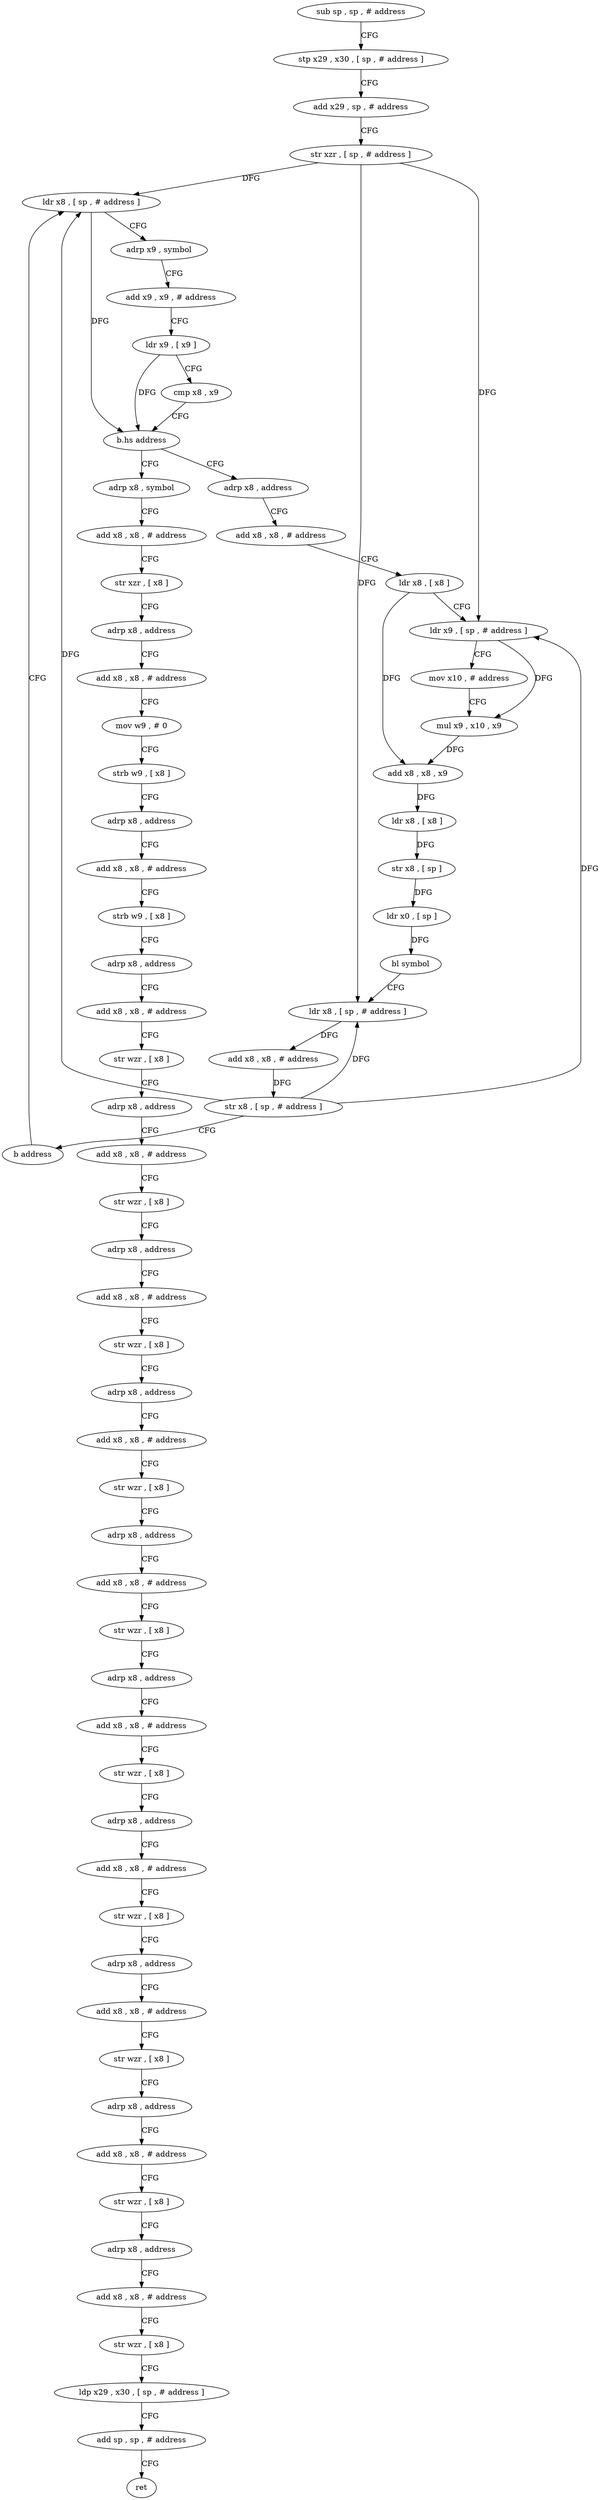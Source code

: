 digraph "func" {
"4215440" [label = "sub sp , sp , # address" ]
"4215444" [label = "stp x29 , x30 , [ sp , # address ]" ]
"4215448" [label = "add x29 , sp , # address" ]
"4215452" [label = "str xzr , [ sp , # address ]" ]
"4215456" [label = "ldr x8 , [ sp , # address ]" ]
"4215540" [label = "adrp x8 , symbol" ]
"4215544" [label = "add x8 , x8 , # address" ]
"4215548" [label = "str xzr , [ x8 ]" ]
"4215552" [label = "adrp x8 , address" ]
"4215556" [label = "add x8 , x8 , # address" ]
"4215560" [label = "mov w9 , # 0" ]
"4215564" [label = "strb w9 , [ x8 ]" ]
"4215568" [label = "adrp x8 , address" ]
"4215572" [label = "add x8 , x8 , # address" ]
"4215576" [label = "strb w9 , [ x8 ]" ]
"4215580" [label = "adrp x8 , address" ]
"4215584" [label = "add x8 , x8 , # address" ]
"4215588" [label = "str wzr , [ x8 ]" ]
"4215592" [label = "adrp x8 , address" ]
"4215596" [label = "add x8 , x8 , # address" ]
"4215600" [label = "str wzr , [ x8 ]" ]
"4215604" [label = "adrp x8 , address" ]
"4215608" [label = "add x8 , x8 , # address" ]
"4215612" [label = "str wzr , [ x8 ]" ]
"4215616" [label = "adrp x8 , address" ]
"4215620" [label = "add x8 , x8 , # address" ]
"4215624" [label = "str wzr , [ x8 ]" ]
"4215628" [label = "adrp x8 , address" ]
"4215632" [label = "add x8 , x8 , # address" ]
"4215636" [label = "str wzr , [ x8 ]" ]
"4215640" [label = "adrp x8 , address" ]
"4215644" [label = "add x8 , x8 , # address" ]
"4215648" [label = "str wzr , [ x8 ]" ]
"4215652" [label = "adrp x8 , address" ]
"4215656" [label = "add x8 , x8 , # address" ]
"4215660" [label = "str wzr , [ x8 ]" ]
"4215664" [label = "adrp x8 , address" ]
"4215668" [label = "add x8 , x8 , # address" ]
"4215672" [label = "str wzr , [ x8 ]" ]
"4215676" [label = "adrp x8 , address" ]
"4215680" [label = "add x8 , x8 , # address" ]
"4215684" [label = "str wzr , [ x8 ]" ]
"4215688" [label = "adrp x8 , address" ]
"4215692" [label = "add x8 , x8 , # address" ]
"4215696" [label = "str wzr , [ x8 ]" ]
"4215700" [label = "ldp x29 , x30 , [ sp , # address ]" ]
"4215704" [label = "add sp , sp , # address" ]
"4215708" [label = "ret" ]
"4215480" [label = "adrp x8 , address" ]
"4215484" [label = "add x8 , x8 , # address" ]
"4215488" [label = "ldr x8 , [ x8 ]" ]
"4215492" [label = "ldr x9 , [ sp , # address ]" ]
"4215496" [label = "mov x10 , # address" ]
"4215500" [label = "mul x9 , x10 , x9" ]
"4215504" [label = "add x8 , x8 , x9" ]
"4215508" [label = "ldr x8 , [ x8 ]" ]
"4215512" [label = "str x8 , [ sp ]" ]
"4215516" [label = "ldr x0 , [ sp ]" ]
"4215520" [label = "bl symbol" ]
"4215524" [label = "ldr x8 , [ sp , # address ]" ]
"4215528" [label = "add x8 , x8 , # address" ]
"4215532" [label = "str x8 , [ sp , # address ]" ]
"4215536" [label = "b address" ]
"4215460" [label = "adrp x9 , symbol" ]
"4215464" [label = "add x9 , x9 , # address" ]
"4215468" [label = "ldr x9 , [ x9 ]" ]
"4215472" [label = "cmp x8 , x9" ]
"4215476" [label = "b.hs address" ]
"4215440" -> "4215444" [ label = "CFG" ]
"4215444" -> "4215448" [ label = "CFG" ]
"4215448" -> "4215452" [ label = "CFG" ]
"4215452" -> "4215456" [ label = "DFG" ]
"4215452" -> "4215492" [ label = "DFG" ]
"4215452" -> "4215524" [ label = "DFG" ]
"4215456" -> "4215460" [ label = "CFG" ]
"4215456" -> "4215476" [ label = "DFG" ]
"4215540" -> "4215544" [ label = "CFG" ]
"4215544" -> "4215548" [ label = "CFG" ]
"4215548" -> "4215552" [ label = "CFG" ]
"4215552" -> "4215556" [ label = "CFG" ]
"4215556" -> "4215560" [ label = "CFG" ]
"4215560" -> "4215564" [ label = "CFG" ]
"4215564" -> "4215568" [ label = "CFG" ]
"4215568" -> "4215572" [ label = "CFG" ]
"4215572" -> "4215576" [ label = "CFG" ]
"4215576" -> "4215580" [ label = "CFG" ]
"4215580" -> "4215584" [ label = "CFG" ]
"4215584" -> "4215588" [ label = "CFG" ]
"4215588" -> "4215592" [ label = "CFG" ]
"4215592" -> "4215596" [ label = "CFG" ]
"4215596" -> "4215600" [ label = "CFG" ]
"4215600" -> "4215604" [ label = "CFG" ]
"4215604" -> "4215608" [ label = "CFG" ]
"4215608" -> "4215612" [ label = "CFG" ]
"4215612" -> "4215616" [ label = "CFG" ]
"4215616" -> "4215620" [ label = "CFG" ]
"4215620" -> "4215624" [ label = "CFG" ]
"4215624" -> "4215628" [ label = "CFG" ]
"4215628" -> "4215632" [ label = "CFG" ]
"4215632" -> "4215636" [ label = "CFG" ]
"4215636" -> "4215640" [ label = "CFG" ]
"4215640" -> "4215644" [ label = "CFG" ]
"4215644" -> "4215648" [ label = "CFG" ]
"4215648" -> "4215652" [ label = "CFG" ]
"4215652" -> "4215656" [ label = "CFG" ]
"4215656" -> "4215660" [ label = "CFG" ]
"4215660" -> "4215664" [ label = "CFG" ]
"4215664" -> "4215668" [ label = "CFG" ]
"4215668" -> "4215672" [ label = "CFG" ]
"4215672" -> "4215676" [ label = "CFG" ]
"4215676" -> "4215680" [ label = "CFG" ]
"4215680" -> "4215684" [ label = "CFG" ]
"4215684" -> "4215688" [ label = "CFG" ]
"4215688" -> "4215692" [ label = "CFG" ]
"4215692" -> "4215696" [ label = "CFG" ]
"4215696" -> "4215700" [ label = "CFG" ]
"4215700" -> "4215704" [ label = "CFG" ]
"4215704" -> "4215708" [ label = "CFG" ]
"4215480" -> "4215484" [ label = "CFG" ]
"4215484" -> "4215488" [ label = "CFG" ]
"4215488" -> "4215492" [ label = "CFG" ]
"4215488" -> "4215504" [ label = "DFG" ]
"4215492" -> "4215496" [ label = "CFG" ]
"4215492" -> "4215500" [ label = "DFG" ]
"4215496" -> "4215500" [ label = "CFG" ]
"4215500" -> "4215504" [ label = "DFG" ]
"4215504" -> "4215508" [ label = "DFG" ]
"4215508" -> "4215512" [ label = "DFG" ]
"4215512" -> "4215516" [ label = "DFG" ]
"4215516" -> "4215520" [ label = "DFG" ]
"4215520" -> "4215524" [ label = "CFG" ]
"4215524" -> "4215528" [ label = "DFG" ]
"4215528" -> "4215532" [ label = "DFG" ]
"4215532" -> "4215536" [ label = "CFG" ]
"4215532" -> "4215456" [ label = "DFG" ]
"4215532" -> "4215492" [ label = "DFG" ]
"4215532" -> "4215524" [ label = "DFG" ]
"4215536" -> "4215456" [ label = "CFG" ]
"4215460" -> "4215464" [ label = "CFG" ]
"4215464" -> "4215468" [ label = "CFG" ]
"4215468" -> "4215472" [ label = "CFG" ]
"4215468" -> "4215476" [ label = "DFG" ]
"4215472" -> "4215476" [ label = "CFG" ]
"4215476" -> "4215540" [ label = "CFG" ]
"4215476" -> "4215480" [ label = "CFG" ]
}
